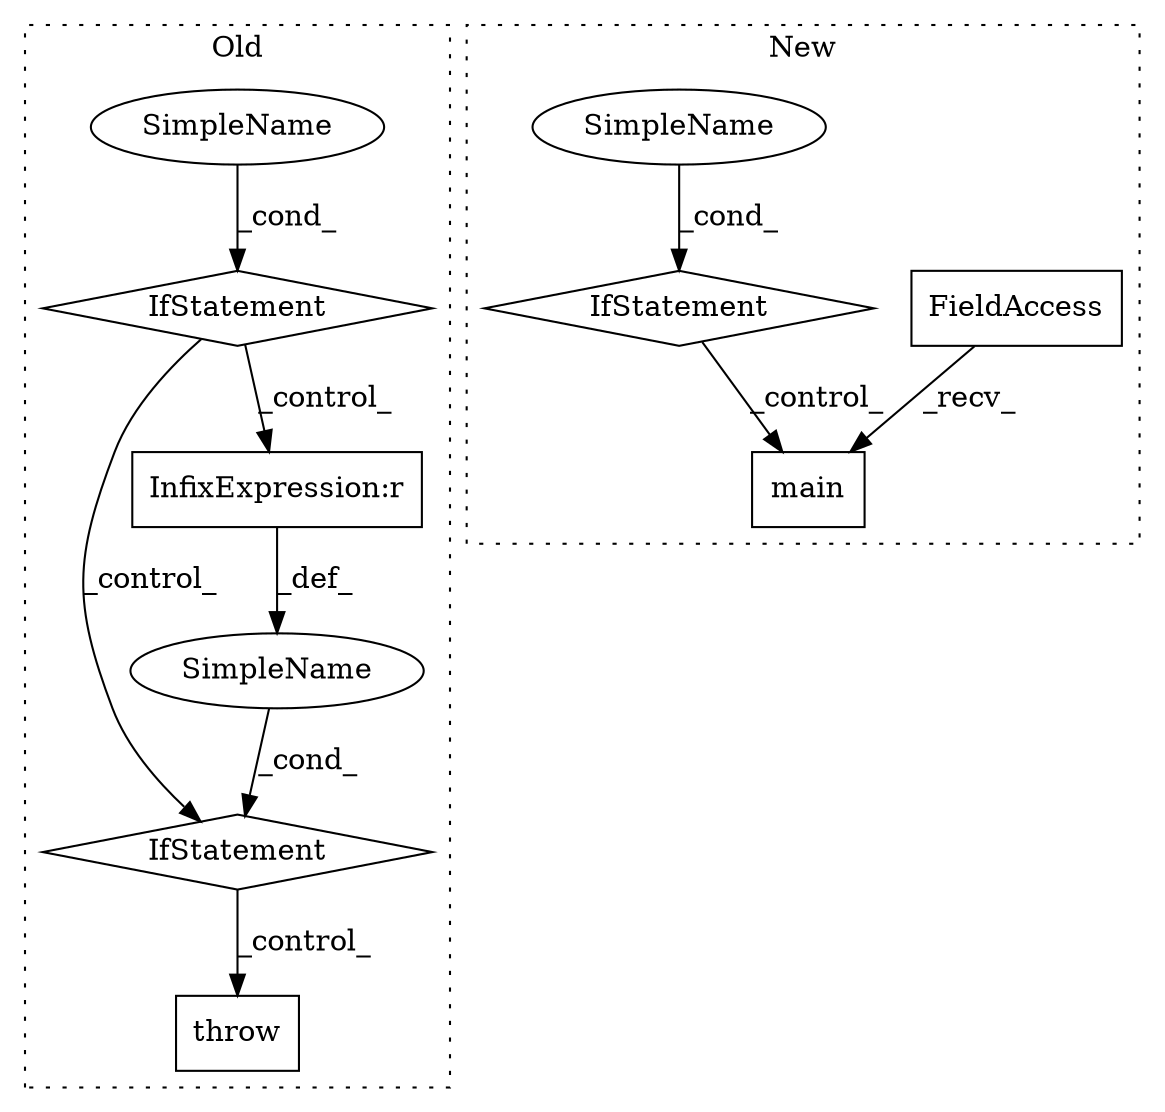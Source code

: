digraph G {
subgraph cluster0 {
1 [label="throw" a="53" s="2181" l="6" shape="box"];
5 [label="IfStatement" a="25" s="2049,2078" l="4,2" shape="diamond"];
7 [label="SimpleName" a="42" s="" l="" shape="ellipse"];
8 [label="InfixExpression:r" a="27" s="2072" l="4" shape="box"];
9 [label="IfStatement" a="25" s="1852,1902" l="4,2" shape="diamond"];
10 [label="SimpleName" a="42" s="" l="" shape="ellipse"];
label = "Old";
style="dotted";
}
subgraph cluster1 {
2 [label="main" a="32" s="3284" l="6" shape="box"];
3 [label="FieldAccess" a="22" s="3275" l="8" shape="box"];
4 [label="IfStatement" a="25" s="3173,3199" l="4,2" shape="diamond"];
6 [label="SimpleName" a="42" s="" l="" shape="ellipse"];
label = "New";
style="dotted";
}
3 -> 2 [label="_recv_"];
4 -> 2 [label="_control_"];
5 -> 1 [label="_control_"];
6 -> 4 [label="_cond_"];
7 -> 5 [label="_cond_"];
8 -> 7 [label="_def_"];
9 -> 8 [label="_control_"];
9 -> 5 [label="_control_"];
10 -> 9 [label="_cond_"];
}